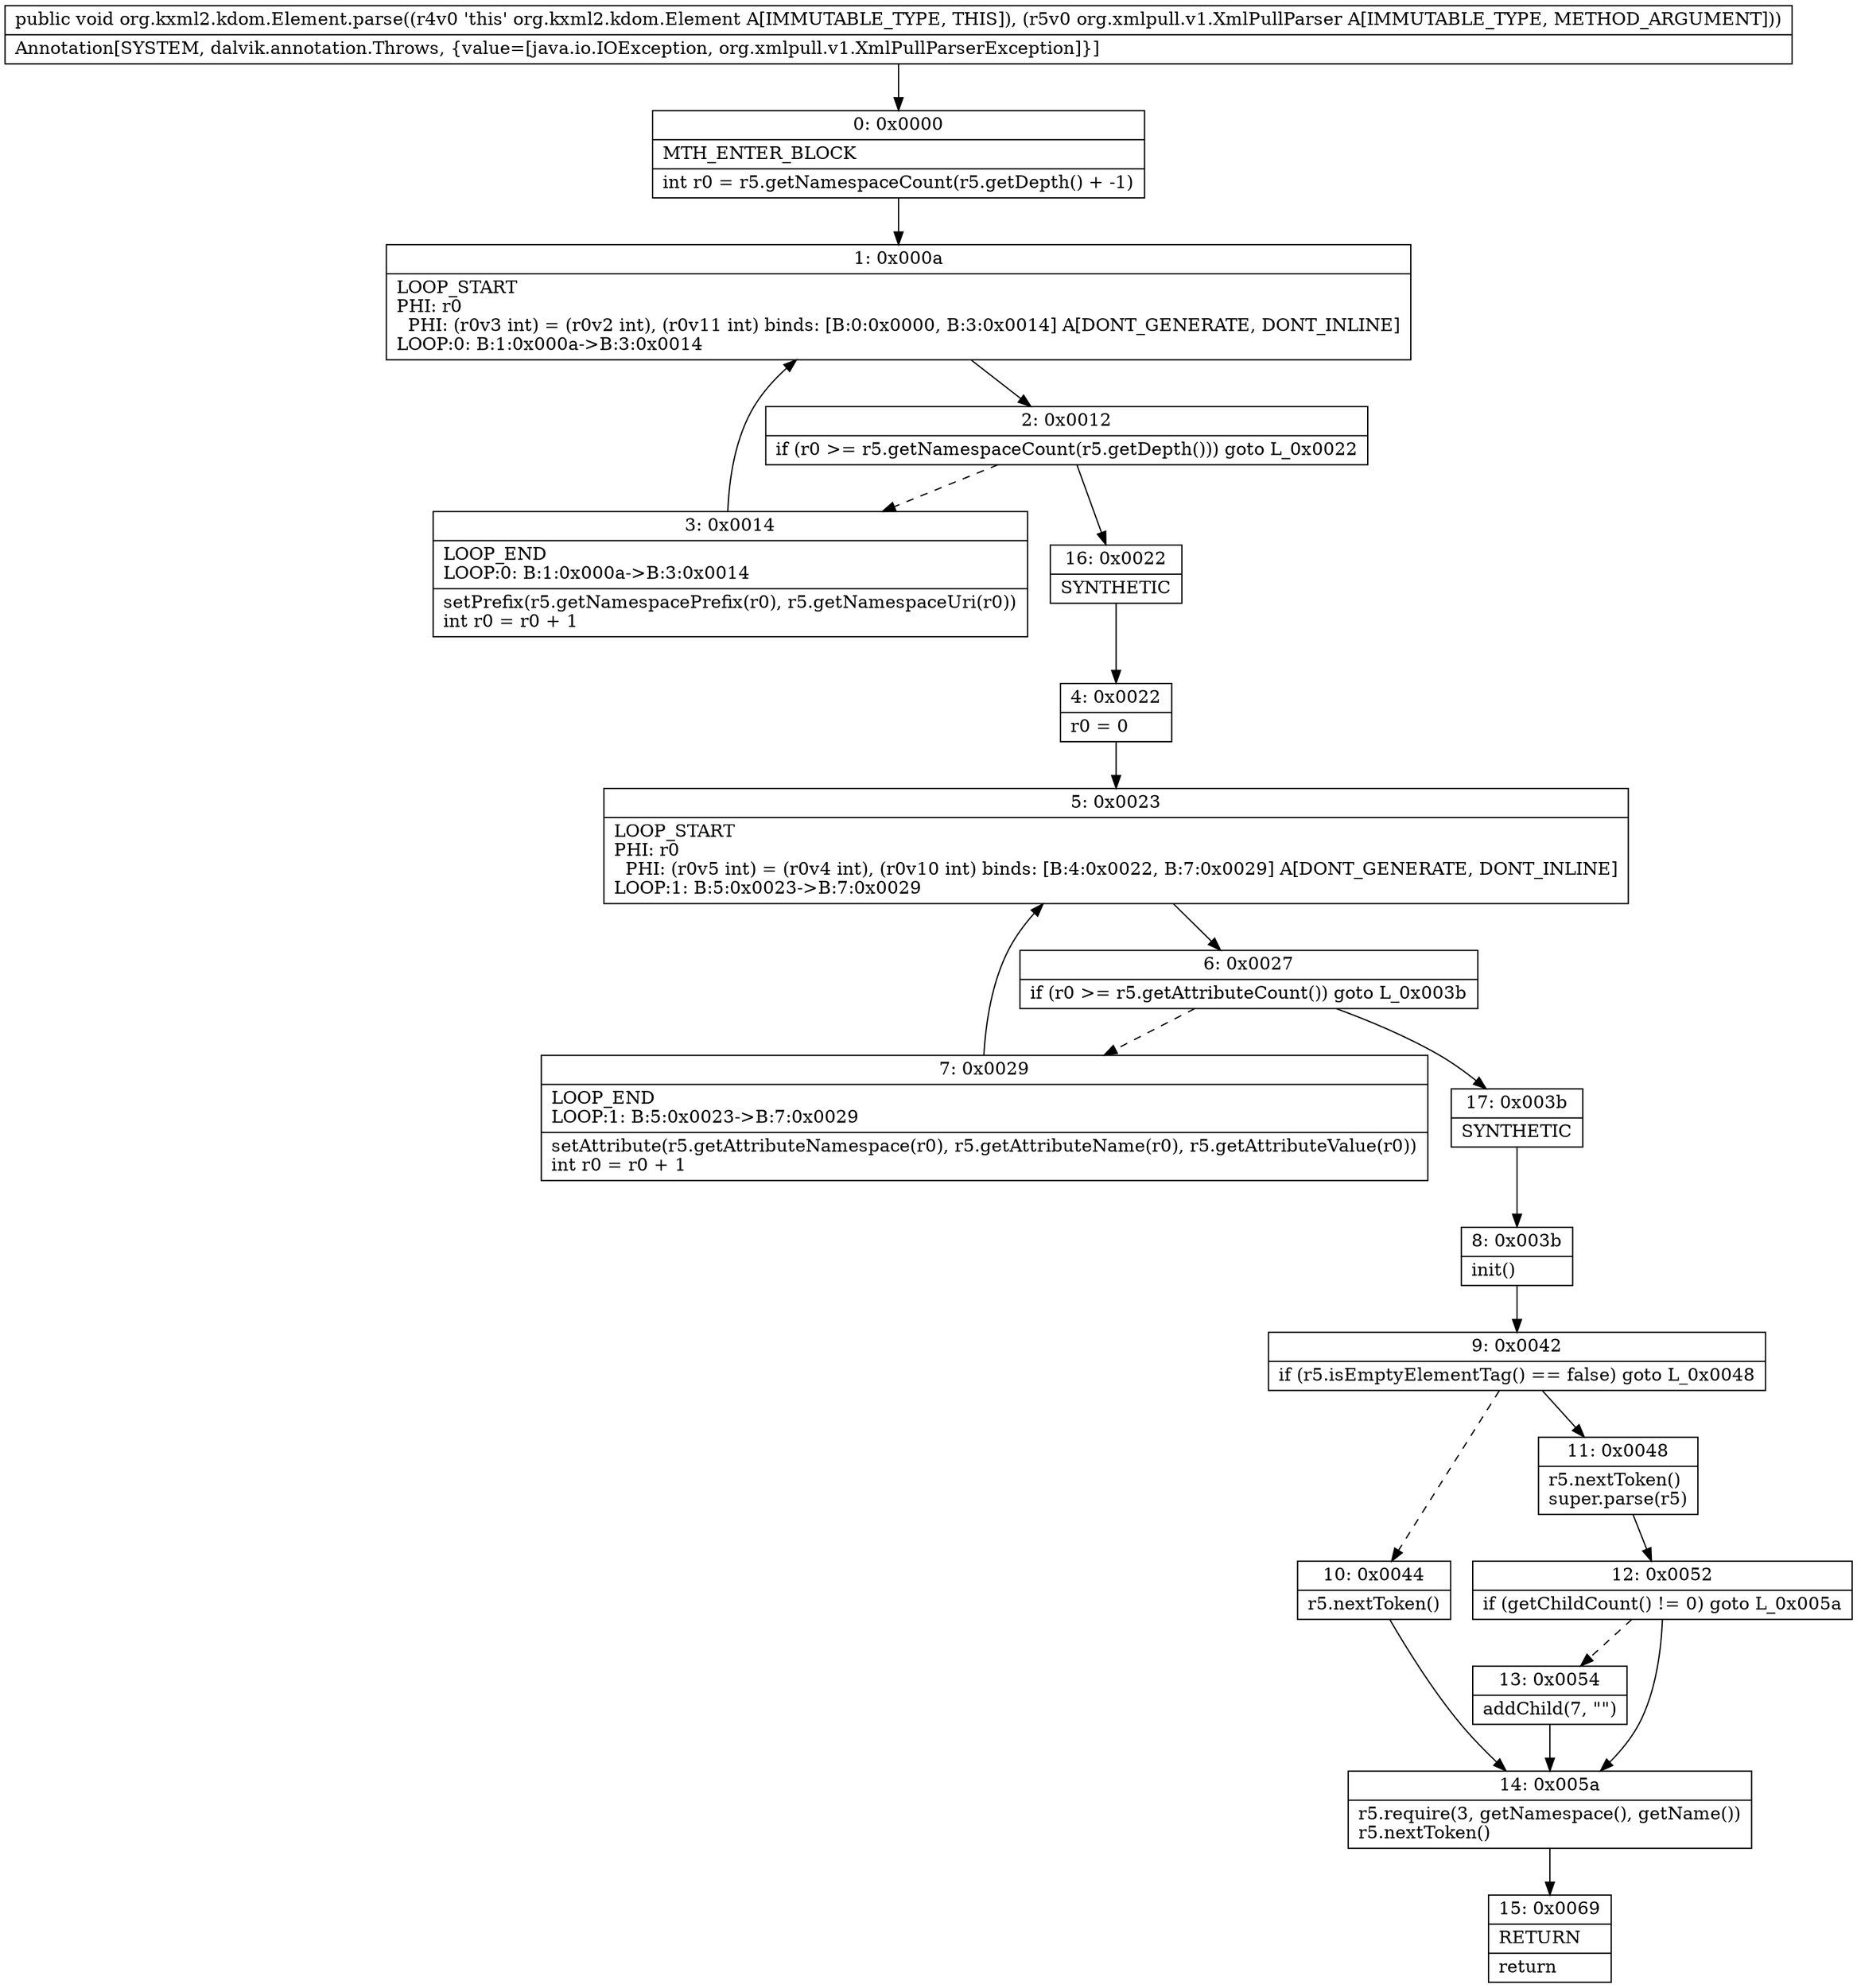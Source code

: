 digraph "CFG fororg.kxml2.kdom.Element.parse(Lorg\/xmlpull\/v1\/XmlPullParser;)V" {
Node_0 [shape=record,label="{0\:\ 0x0000|MTH_ENTER_BLOCK\l|int r0 = r5.getNamespaceCount(r5.getDepth() + \-1)\l}"];
Node_1 [shape=record,label="{1\:\ 0x000a|LOOP_START\lPHI: r0 \l  PHI: (r0v3 int) = (r0v2 int), (r0v11 int) binds: [B:0:0x0000, B:3:0x0014] A[DONT_GENERATE, DONT_INLINE]\lLOOP:0: B:1:0x000a\-\>B:3:0x0014\l}"];
Node_2 [shape=record,label="{2\:\ 0x0012|if (r0 \>= r5.getNamespaceCount(r5.getDepth())) goto L_0x0022\l}"];
Node_3 [shape=record,label="{3\:\ 0x0014|LOOP_END\lLOOP:0: B:1:0x000a\-\>B:3:0x0014\l|setPrefix(r5.getNamespacePrefix(r0), r5.getNamespaceUri(r0))\lint r0 = r0 + 1\l}"];
Node_4 [shape=record,label="{4\:\ 0x0022|r0 = 0\l}"];
Node_5 [shape=record,label="{5\:\ 0x0023|LOOP_START\lPHI: r0 \l  PHI: (r0v5 int) = (r0v4 int), (r0v10 int) binds: [B:4:0x0022, B:7:0x0029] A[DONT_GENERATE, DONT_INLINE]\lLOOP:1: B:5:0x0023\-\>B:7:0x0029\l}"];
Node_6 [shape=record,label="{6\:\ 0x0027|if (r0 \>= r5.getAttributeCount()) goto L_0x003b\l}"];
Node_7 [shape=record,label="{7\:\ 0x0029|LOOP_END\lLOOP:1: B:5:0x0023\-\>B:7:0x0029\l|setAttribute(r5.getAttributeNamespace(r0), r5.getAttributeName(r0), r5.getAttributeValue(r0))\lint r0 = r0 + 1\l}"];
Node_8 [shape=record,label="{8\:\ 0x003b|init()\l}"];
Node_9 [shape=record,label="{9\:\ 0x0042|if (r5.isEmptyElementTag() == false) goto L_0x0048\l}"];
Node_10 [shape=record,label="{10\:\ 0x0044|r5.nextToken()\l}"];
Node_11 [shape=record,label="{11\:\ 0x0048|r5.nextToken()\lsuper.parse(r5)\l}"];
Node_12 [shape=record,label="{12\:\ 0x0052|if (getChildCount() != 0) goto L_0x005a\l}"];
Node_13 [shape=record,label="{13\:\ 0x0054|addChild(7, \"\")\l}"];
Node_14 [shape=record,label="{14\:\ 0x005a|r5.require(3, getNamespace(), getName())\lr5.nextToken()\l}"];
Node_15 [shape=record,label="{15\:\ 0x0069|RETURN\l|return\l}"];
Node_16 [shape=record,label="{16\:\ 0x0022|SYNTHETIC\l}"];
Node_17 [shape=record,label="{17\:\ 0x003b|SYNTHETIC\l}"];
MethodNode[shape=record,label="{public void org.kxml2.kdom.Element.parse((r4v0 'this' org.kxml2.kdom.Element A[IMMUTABLE_TYPE, THIS]), (r5v0 org.xmlpull.v1.XmlPullParser A[IMMUTABLE_TYPE, METHOD_ARGUMENT]))  | Annotation[SYSTEM, dalvik.annotation.Throws, \{value=[java.io.IOException, org.xmlpull.v1.XmlPullParserException]\}]\l}"];
MethodNode -> Node_0;
Node_0 -> Node_1;
Node_1 -> Node_2;
Node_2 -> Node_3[style=dashed];
Node_2 -> Node_16;
Node_3 -> Node_1;
Node_4 -> Node_5;
Node_5 -> Node_6;
Node_6 -> Node_7[style=dashed];
Node_6 -> Node_17;
Node_7 -> Node_5;
Node_8 -> Node_9;
Node_9 -> Node_10[style=dashed];
Node_9 -> Node_11;
Node_10 -> Node_14;
Node_11 -> Node_12;
Node_12 -> Node_13[style=dashed];
Node_12 -> Node_14;
Node_13 -> Node_14;
Node_14 -> Node_15;
Node_16 -> Node_4;
Node_17 -> Node_8;
}


